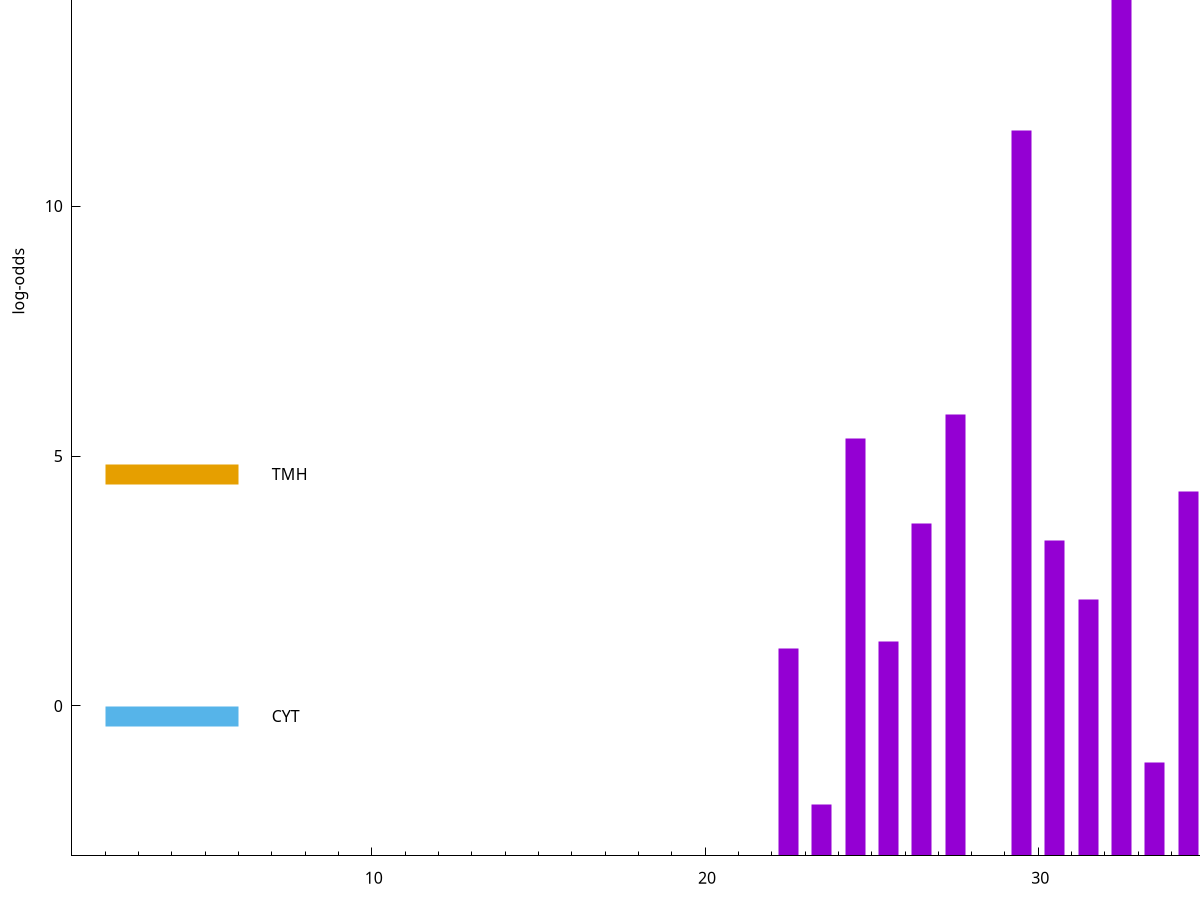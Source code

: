 set title "LipoP predictions for SRR5666408.gff"
set size 2., 1.4
set xrange [1:70] 
set mxtics 10
set yrange [-3:20]
set y2range [0:23]
set ylabel "log-odds"
set term postscript eps color solid "Helvetica" 30
set output "SRR5666408.gff7.eps"
set arrow from 2,17.3821 to 6,17.3821 nohead lt 1 lw 20
set label "SpI" at 7,17.3821
set arrow from 2,4.63957 to 6,4.63957 nohead lt 4 lw 20
set label "TMH" at 7,4.63957
set arrow from 2,-0.200913 to 6,-0.200913 nohead lt 3 lw 20
set label "CYT" at 7,-0.200913
set arrow from 2,17.3821 to 6,17.3821 nohead lt 1 lw 20
set label "SpI" at 7,17.3821
# NOTE: The scores below are the log-odds scores with the threshold
# NOTE: subtracted (a hack to make gnuplot make the histogram all
# NOTE: look nice).
plot "-" axes x1y2 title "" with impulses lt 1 lw 20
32.500000 20.355700
29.500000 14.521000
27.500000 8.839730
24.500000 8.347790
34.500000 7.285230
26.500000 6.659570
30.500000 6.304700
31.500000 5.137260
25.500000 4.291070
22.500000 4.140940
35.500000 3.419481
38.500000 2.896224
33.500000 1.864650
37.500000 1.079680
23.500000 1.032200
36.500000 0.730470
e
exit
